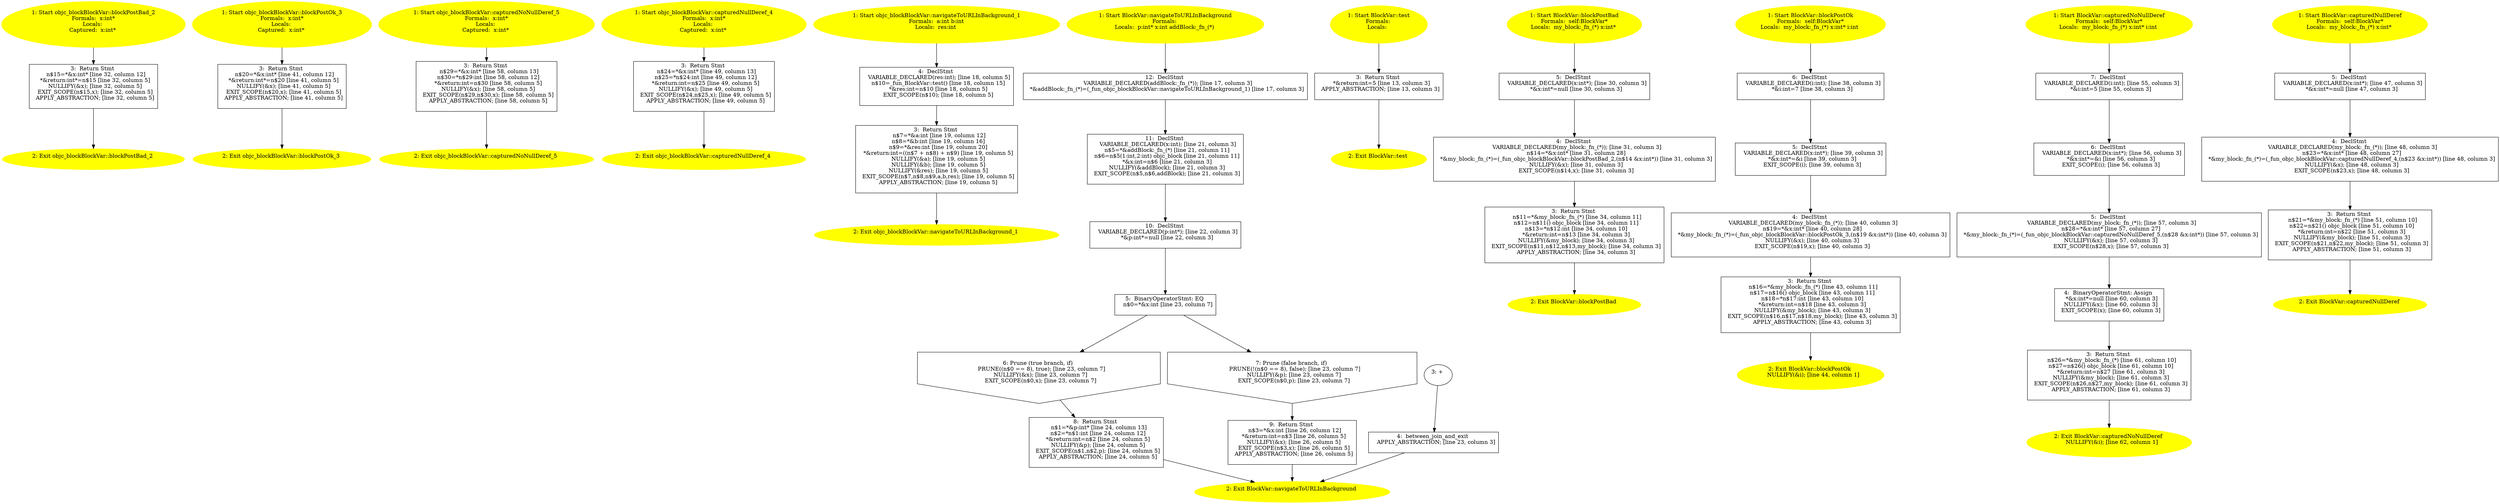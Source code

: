 /* @generated */
digraph cfg {
"objc_blockBlockVar::blockPostBad_2.dfe036ee6adc8f91e6e1d3ca5c8a9c9d_1" [label="1: Start objc_blockBlockVar::blockPostBad_2\nFormals:  x:int*\nLocals: \nCaptured:  x:int* \n  " color=yellow style=filled]
	

	 "objc_blockBlockVar::blockPostBad_2.dfe036ee6adc8f91e6e1d3ca5c8a9c9d_1" -> "objc_blockBlockVar::blockPostBad_2.dfe036ee6adc8f91e6e1d3ca5c8a9c9d_3" ;
"objc_blockBlockVar::blockPostBad_2.dfe036ee6adc8f91e6e1d3ca5c8a9c9d_2" [label="2: Exit objc_blockBlockVar::blockPostBad_2 \n  " color=yellow style=filled]
	

"objc_blockBlockVar::blockPostBad_2.dfe036ee6adc8f91e6e1d3ca5c8a9c9d_3" [label="3:  Return Stmt \n   n$15=*&x:int* [line 32, column 12]\n  *&return:int*=n$15 [line 32, column 5]\n  NULLIFY(&x); [line 32, column 5]\n  EXIT_SCOPE(n$15,x); [line 32, column 5]\n  APPLY_ABSTRACTION; [line 32, column 5]\n " shape="box"]
	

	 "objc_blockBlockVar::blockPostBad_2.dfe036ee6adc8f91e6e1d3ca5c8a9c9d_3" -> "objc_blockBlockVar::blockPostBad_2.dfe036ee6adc8f91e6e1d3ca5c8a9c9d_2" ;
"objc_blockBlockVar::blockPostOk_3.903f9a5c68adca5e567b8d339d58501c_1" [label="1: Start objc_blockBlockVar::blockPostOk_3\nFormals:  x:int*\nLocals: \nCaptured:  x:int* \n  " color=yellow style=filled]
	

	 "objc_blockBlockVar::blockPostOk_3.903f9a5c68adca5e567b8d339d58501c_1" -> "objc_blockBlockVar::blockPostOk_3.903f9a5c68adca5e567b8d339d58501c_3" ;
"objc_blockBlockVar::blockPostOk_3.903f9a5c68adca5e567b8d339d58501c_2" [label="2: Exit objc_blockBlockVar::blockPostOk_3 \n  " color=yellow style=filled]
	

"objc_blockBlockVar::blockPostOk_3.903f9a5c68adca5e567b8d339d58501c_3" [label="3:  Return Stmt \n   n$20=*&x:int* [line 41, column 12]\n  *&return:int*=n$20 [line 41, column 5]\n  NULLIFY(&x); [line 41, column 5]\n  EXIT_SCOPE(n$20,x); [line 41, column 5]\n  APPLY_ABSTRACTION; [line 41, column 5]\n " shape="box"]
	

	 "objc_blockBlockVar::blockPostOk_3.903f9a5c68adca5e567b8d339d58501c_3" -> "objc_blockBlockVar::blockPostOk_3.903f9a5c68adca5e567b8d339d58501c_2" ;
"objc_blockBlockVar::capturedNoNullDeref_5.f4e4e582375f09fa84b315ddc9e9d2fb_1" [label="1: Start objc_blockBlockVar::capturedNoNullDeref_5\nFormals:  x:int*\nLocals: \nCaptured:  x:int* \n  " color=yellow style=filled]
	

	 "objc_blockBlockVar::capturedNoNullDeref_5.f4e4e582375f09fa84b315ddc9e9d2fb_1" -> "objc_blockBlockVar::capturedNoNullDeref_5.f4e4e582375f09fa84b315ddc9e9d2fb_3" ;
"objc_blockBlockVar::capturedNoNullDeref_5.f4e4e582375f09fa84b315ddc9e9d2fb_2" [label="2: Exit objc_blockBlockVar::capturedNoNullDeref_5 \n  " color=yellow style=filled]
	

"objc_blockBlockVar::capturedNoNullDeref_5.f4e4e582375f09fa84b315ddc9e9d2fb_3" [label="3:  Return Stmt \n   n$29=*&x:int* [line 58, column 13]\n  n$30=*n$29:int [line 58, column 12]\n  *&return:int=n$30 [line 58, column 5]\n  NULLIFY(&x); [line 58, column 5]\n  EXIT_SCOPE(n$29,n$30,x); [line 58, column 5]\n  APPLY_ABSTRACTION; [line 58, column 5]\n " shape="box"]
	

	 "objc_blockBlockVar::capturedNoNullDeref_5.f4e4e582375f09fa84b315ddc9e9d2fb_3" -> "objc_blockBlockVar::capturedNoNullDeref_5.f4e4e582375f09fa84b315ddc9e9d2fb_2" ;
"objc_blockBlockVar::capturedNullDeref_4.bc226164a990fded32aae0d7f88b48d2_1" [label="1: Start objc_blockBlockVar::capturedNullDeref_4\nFormals:  x:int*\nLocals: \nCaptured:  x:int* \n  " color=yellow style=filled]
	

	 "objc_blockBlockVar::capturedNullDeref_4.bc226164a990fded32aae0d7f88b48d2_1" -> "objc_blockBlockVar::capturedNullDeref_4.bc226164a990fded32aae0d7f88b48d2_3" ;
"objc_blockBlockVar::capturedNullDeref_4.bc226164a990fded32aae0d7f88b48d2_2" [label="2: Exit objc_blockBlockVar::capturedNullDeref_4 \n  " color=yellow style=filled]
	

"objc_blockBlockVar::capturedNullDeref_4.bc226164a990fded32aae0d7f88b48d2_3" [label="3:  Return Stmt \n   n$24=*&x:int* [line 49, column 13]\n  n$25=*n$24:int [line 49, column 12]\n  *&return:int=n$25 [line 49, column 5]\n  NULLIFY(&x); [line 49, column 5]\n  EXIT_SCOPE(n$24,n$25,x); [line 49, column 5]\n  APPLY_ABSTRACTION; [line 49, column 5]\n " shape="box"]
	

	 "objc_blockBlockVar::capturedNullDeref_4.bc226164a990fded32aae0d7f88b48d2_3" -> "objc_blockBlockVar::capturedNullDeref_4.bc226164a990fded32aae0d7f88b48d2_2" ;
"objc_blockBlockVar::navigateToURLInBackground_1.12cd351936bfe9a1f532e264d27049bb_1" [label="1: Start objc_blockBlockVar::navigateToURLInBackground_1\nFormals:  a:int b:int\nLocals:  res:int \n  " color=yellow style=filled]
	

	 "objc_blockBlockVar::navigateToURLInBackground_1.12cd351936bfe9a1f532e264d27049bb_1" -> "objc_blockBlockVar::navigateToURLInBackground_1.12cd351936bfe9a1f532e264d27049bb_4" ;
"objc_blockBlockVar::navigateToURLInBackground_1.12cd351936bfe9a1f532e264d27049bb_2" [label="2: Exit objc_blockBlockVar::navigateToURLInBackground_1 \n  " color=yellow style=filled]
	

"objc_blockBlockVar::navigateToURLInBackground_1.12cd351936bfe9a1f532e264d27049bb_3" [label="3:  Return Stmt \n   n$7=*&a:int [line 19, column 12]\n  n$8=*&b:int [line 19, column 16]\n  n$9=*&res:int [line 19, column 20]\n  *&return:int=((n$7 + n$8) + n$9) [line 19, column 5]\n  NULLIFY(&a); [line 19, column 5]\n  NULLIFY(&b); [line 19, column 5]\n  NULLIFY(&res); [line 19, column 5]\n  EXIT_SCOPE(n$7,n$8,n$9,a,b,res); [line 19, column 5]\n  APPLY_ABSTRACTION; [line 19, column 5]\n " shape="box"]
	

	 "objc_blockBlockVar::navigateToURLInBackground_1.12cd351936bfe9a1f532e264d27049bb_3" -> "objc_blockBlockVar::navigateToURLInBackground_1.12cd351936bfe9a1f532e264d27049bb_2" ;
"objc_blockBlockVar::navigateToURLInBackground_1.12cd351936bfe9a1f532e264d27049bb_4" [label="4:  DeclStmt \n   VARIABLE_DECLARED(res:int); [line 18, column 5]\n  n$10=_fun_BlockVar::test() [line 18, column 15]\n  *&res:int=n$10 [line 18, column 5]\n  EXIT_SCOPE(n$10); [line 18, column 5]\n " shape="box"]
	

	 "objc_blockBlockVar::navigateToURLInBackground_1.12cd351936bfe9a1f532e264d27049bb_4" -> "objc_blockBlockVar::navigateToURLInBackground_1.12cd351936bfe9a1f532e264d27049bb_3" ;
"navigateToURLInBackground#BlockVar#class.f4e64a7a224e4dae5096c3b731a4233e_1" [label="1: Start BlockVar::navigateToURLInBackground\nFormals: \nLocals:  p:int* x:int addBlock:_fn_(*) \n  " color=yellow style=filled]
	

	 "navigateToURLInBackground#BlockVar#class.f4e64a7a224e4dae5096c3b731a4233e_1" -> "navigateToURLInBackground#BlockVar#class.f4e64a7a224e4dae5096c3b731a4233e_12" ;
"navigateToURLInBackground#BlockVar#class.f4e64a7a224e4dae5096c3b731a4233e_2" [label="2: Exit BlockVar::navigateToURLInBackground \n  " color=yellow style=filled]
	

"navigateToURLInBackground#BlockVar#class.f4e64a7a224e4dae5096c3b731a4233e_3" [label="3: + \n  " ]
	

	 "navigateToURLInBackground#BlockVar#class.f4e64a7a224e4dae5096c3b731a4233e_3" -> "navigateToURLInBackground#BlockVar#class.f4e64a7a224e4dae5096c3b731a4233e_4" ;
"navigateToURLInBackground#BlockVar#class.f4e64a7a224e4dae5096c3b731a4233e_4" [label="4:  between_join_and_exit \n   APPLY_ABSTRACTION; [line 23, column 3]\n " shape="box"]
	

	 "navigateToURLInBackground#BlockVar#class.f4e64a7a224e4dae5096c3b731a4233e_4" -> "navigateToURLInBackground#BlockVar#class.f4e64a7a224e4dae5096c3b731a4233e_2" ;
"navigateToURLInBackground#BlockVar#class.f4e64a7a224e4dae5096c3b731a4233e_5" [label="5:  BinaryOperatorStmt: EQ \n   n$0=*&x:int [line 23, column 7]\n " shape="box"]
	

	 "navigateToURLInBackground#BlockVar#class.f4e64a7a224e4dae5096c3b731a4233e_5" -> "navigateToURLInBackground#BlockVar#class.f4e64a7a224e4dae5096c3b731a4233e_6" ;
	 "navigateToURLInBackground#BlockVar#class.f4e64a7a224e4dae5096c3b731a4233e_5" -> "navigateToURLInBackground#BlockVar#class.f4e64a7a224e4dae5096c3b731a4233e_7" ;
"navigateToURLInBackground#BlockVar#class.f4e64a7a224e4dae5096c3b731a4233e_6" [label="6: Prune (true branch, if) \n   PRUNE((n$0 == 8), true); [line 23, column 7]\n  NULLIFY(&x); [line 23, column 7]\n  EXIT_SCOPE(n$0,x); [line 23, column 7]\n " shape="invhouse"]
	

	 "navigateToURLInBackground#BlockVar#class.f4e64a7a224e4dae5096c3b731a4233e_6" -> "navigateToURLInBackground#BlockVar#class.f4e64a7a224e4dae5096c3b731a4233e_8" ;
"navigateToURLInBackground#BlockVar#class.f4e64a7a224e4dae5096c3b731a4233e_7" [label="7: Prune (false branch, if) \n   PRUNE(!(n$0 == 8), false); [line 23, column 7]\n  NULLIFY(&p); [line 23, column 7]\n  EXIT_SCOPE(n$0,p); [line 23, column 7]\n " shape="invhouse"]
	

	 "navigateToURLInBackground#BlockVar#class.f4e64a7a224e4dae5096c3b731a4233e_7" -> "navigateToURLInBackground#BlockVar#class.f4e64a7a224e4dae5096c3b731a4233e_9" ;
"navigateToURLInBackground#BlockVar#class.f4e64a7a224e4dae5096c3b731a4233e_8" [label="8:  Return Stmt \n   n$1=*&p:int* [line 24, column 13]\n  n$2=*n$1:int [line 24, column 12]\n  *&return:int=n$2 [line 24, column 5]\n  NULLIFY(&p); [line 24, column 5]\n  EXIT_SCOPE(n$1,n$2,p); [line 24, column 5]\n  APPLY_ABSTRACTION; [line 24, column 5]\n " shape="box"]
	

	 "navigateToURLInBackground#BlockVar#class.f4e64a7a224e4dae5096c3b731a4233e_8" -> "navigateToURLInBackground#BlockVar#class.f4e64a7a224e4dae5096c3b731a4233e_2" ;
"navigateToURLInBackground#BlockVar#class.f4e64a7a224e4dae5096c3b731a4233e_9" [label="9:  Return Stmt \n   n$3=*&x:int [line 26, column 12]\n  *&return:int=n$3 [line 26, column 5]\n  NULLIFY(&x); [line 26, column 5]\n  EXIT_SCOPE(n$3,x); [line 26, column 5]\n  APPLY_ABSTRACTION; [line 26, column 5]\n " shape="box"]
	

	 "navigateToURLInBackground#BlockVar#class.f4e64a7a224e4dae5096c3b731a4233e_9" -> "navigateToURLInBackground#BlockVar#class.f4e64a7a224e4dae5096c3b731a4233e_2" ;
"navigateToURLInBackground#BlockVar#class.f4e64a7a224e4dae5096c3b731a4233e_10" [label="10:  DeclStmt \n   VARIABLE_DECLARED(p:int*); [line 22, column 3]\n  *&p:int*=null [line 22, column 3]\n " shape="box"]
	

	 "navigateToURLInBackground#BlockVar#class.f4e64a7a224e4dae5096c3b731a4233e_10" -> "navigateToURLInBackground#BlockVar#class.f4e64a7a224e4dae5096c3b731a4233e_5" ;
"navigateToURLInBackground#BlockVar#class.f4e64a7a224e4dae5096c3b731a4233e_11" [label="11:  DeclStmt \n   VARIABLE_DECLARED(x:int); [line 21, column 3]\n  n$5=*&addBlock:_fn_(*) [line 21, column 11]\n  n$6=n$5(1:int,2:int) objc_block [line 21, column 11]\n  *&x:int=n$6 [line 21, column 3]\n  NULLIFY(&addBlock); [line 21, column 3]\n  EXIT_SCOPE(n$5,n$6,addBlock); [line 21, column 3]\n " shape="box"]
	

	 "navigateToURLInBackground#BlockVar#class.f4e64a7a224e4dae5096c3b731a4233e_11" -> "navigateToURLInBackground#BlockVar#class.f4e64a7a224e4dae5096c3b731a4233e_10" ;
"navigateToURLInBackground#BlockVar#class.f4e64a7a224e4dae5096c3b731a4233e_12" [label="12:  DeclStmt \n   VARIABLE_DECLARED(addBlock:_fn_(*)); [line 17, column 3]\n  *&addBlock:_fn_(*)=(_fun_objc_blockBlockVar::navigateToURLInBackground_1) [line 17, column 3]\n " shape="box"]
	

	 "navigateToURLInBackground#BlockVar#class.f4e64a7a224e4dae5096c3b731a4233e_12" -> "navigateToURLInBackground#BlockVar#class.f4e64a7a224e4dae5096c3b731a4233e_11" ;
"test#BlockVar#class.79d88363beeb921609a605886abe817f_1" [label="1: Start BlockVar::test\nFormals: \nLocals:  \n  " color=yellow style=filled]
	

	 "test#BlockVar#class.79d88363beeb921609a605886abe817f_1" -> "test#BlockVar#class.79d88363beeb921609a605886abe817f_3" ;
"test#BlockVar#class.79d88363beeb921609a605886abe817f_2" [label="2: Exit BlockVar::test \n  " color=yellow style=filled]
	

"test#BlockVar#class.79d88363beeb921609a605886abe817f_3" [label="3:  Return Stmt \n   *&return:int=5 [line 13, column 3]\n  APPLY_ABSTRACTION; [line 13, column 3]\n " shape="box"]
	

	 "test#BlockVar#class.79d88363beeb921609a605886abe817f_3" -> "test#BlockVar#class.79d88363beeb921609a605886abe817f_2" ;
"blockPostBad#BlockVar#instance.60292f870cad8c1a5cefdbfe4194d6f9_1" [label="1: Start BlockVar::blockPostBad\nFormals:  self:BlockVar*\nLocals:  my_block:_fn_(*) x:int* \n  " color=yellow style=filled]
	

	 "blockPostBad#BlockVar#instance.60292f870cad8c1a5cefdbfe4194d6f9_1" -> "blockPostBad#BlockVar#instance.60292f870cad8c1a5cefdbfe4194d6f9_5" ;
"blockPostBad#BlockVar#instance.60292f870cad8c1a5cefdbfe4194d6f9_2" [label="2: Exit BlockVar::blockPostBad \n  " color=yellow style=filled]
	

"blockPostBad#BlockVar#instance.60292f870cad8c1a5cefdbfe4194d6f9_3" [label="3:  Return Stmt \n   n$11=*&my_block:_fn_(*) [line 34, column 11]\n  n$12=n$11() objc_block [line 34, column 11]\n  n$13=*n$12:int [line 34, column 10]\n  *&return:int=n$13 [line 34, column 3]\n  NULLIFY(&my_block); [line 34, column 3]\n  EXIT_SCOPE(n$11,n$12,n$13,my_block); [line 34, column 3]\n  APPLY_ABSTRACTION; [line 34, column 3]\n " shape="box"]
	

	 "blockPostBad#BlockVar#instance.60292f870cad8c1a5cefdbfe4194d6f9_3" -> "blockPostBad#BlockVar#instance.60292f870cad8c1a5cefdbfe4194d6f9_2" ;
"blockPostBad#BlockVar#instance.60292f870cad8c1a5cefdbfe4194d6f9_4" [label="4:  DeclStmt \n   VARIABLE_DECLARED(my_block:_fn_(*)); [line 31, column 3]\n  n$14=*&x:int* [line 31, column 28]\n  *&my_block:_fn_(*)=(_fun_objc_blockBlockVar::blockPostBad_2,(n$14 &x:int*)) [line 31, column 3]\n  NULLIFY(&x); [line 31, column 3]\n  EXIT_SCOPE(n$14,x); [line 31, column 3]\n " shape="box"]
	

	 "blockPostBad#BlockVar#instance.60292f870cad8c1a5cefdbfe4194d6f9_4" -> "blockPostBad#BlockVar#instance.60292f870cad8c1a5cefdbfe4194d6f9_3" ;
"blockPostBad#BlockVar#instance.60292f870cad8c1a5cefdbfe4194d6f9_5" [label="5:  DeclStmt \n   VARIABLE_DECLARED(x:int*); [line 30, column 3]\n  *&x:int*=null [line 30, column 3]\n " shape="box"]
	

	 "blockPostBad#BlockVar#instance.60292f870cad8c1a5cefdbfe4194d6f9_5" -> "blockPostBad#BlockVar#instance.60292f870cad8c1a5cefdbfe4194d6f9_4" ;
"blockPostOk#BlockVar#instance.1bb64a946f8b169b31996644931ed82d_1" [label="1: Start BlockVar::blockPostOk\nFormals:  self:BlockVar*\nLocals:  my_block:_fn_(*) x:int* i:int \n  " color=yellow style=filled]
	

	 "blockPostOk#BlockVar#instance.1bb64a946f8b169b31996644931ed82d_1" -> "blockPostOk#BlockVar#instance.1bb64a946f8b169b31996644931ed82d_6" ;
"blockPostOk#BlockVar#instance.1bb64a946f8b169b31996644931ed82d_2" [label="2: Exit BlockVar::blockPostOk \n   NULLIFY(&i); [line 44, column 1]\n " color=yellow style=filled]
	

"blockPostOk#BlockVar#instance.1bb64a946f8b169b31996644931ed82d_3" [label="3:  Return Stmt \n   n$16=*&my_block:_fn_(*) [line 43, column 11]\n  n$17=n$16() objc_block [line 43, column 11]\n  n$18=*n$17:int [line 43, column 10]\n  *&return:int=n$18 [line 43, column 3]\n  NULLIFY(&my_block); [line 43, column 3]\n  EXIT_SCOPE(n$16,n$17,n$18,my_block); [line 43, column 3]\n  APPLY_ABSTRACTION; [line 43, column 3]\n " shape="box"]
	

	 "blockPostOk#BlockVar#instance.1bb64a946f8b169b31996644931ed82d_3" -> "blockPostOk#BlockVar#instance.1bb64a946f8b169b31996644931ed82d_2" ;
"blockPostOk#BlockVar#instance.1bb64a946f8b169b31996644931ed82d_4" [label="4:  DeclStmt \n   VARIABLE_DECLARED(my_block:_fn_(*)); [line 40, column 3]\n  n$19=*&x:int* [line 40, column 28]\n  *&my_block:_fn_(*)=(_fun_objc_blockBlockVar::blockPostOk_3,(n$19 &x:int*)) [line 40, column 3]\n  NULLIFY(&x); [line 40, column 3]\n  EXIT_SCOPE(n$19,x); [line 40, column 3]\n " shape="box"]
	

	 "blockPostOk#BlockVar#instance.1bb64a946f8b169b31996644931ed82d_4" -> "blockPostOk#BlockVar#instance.1bb64a946f8b169b31996644931ed82d_3" ;
"blockPostOk#BlockVar#instance.1bb64a946f8b169b31996644931ed82d_5" [label="5:  DeclStmt \n   VARIABLE_DECLARED(x:int*); [line 39, column 3]\n  *&x:int*=&i [line 39, column 3]\n  EXIT_SCOPE(i); [line 39, column 3]\n " shape="box"]
	

	 "blockPostOk#BlockVar#instance.1bb64a946f8b169b31996644931ed82d_5" -> "blockPostOk#BlockVar#instance.1bb64a946f8b169b31996644931ed82d_4" ;
"blockPostOk#BlockVar#instance.1bb64a946f8b169b31996644931ed82d_6" [label="6:  DeclStmt \n   VARIABLE_DECLARED(i:int); [line 38, column 3]\n  *&i:int=7 [line 38, column 3]\n " shape="box"]
	

	 "blockPostOk#BlockVar#instance.1bb64a946f8b169b31996644931ed82d_6" -> "blockPostOk#BlockVar#instance.1bb64a946f8b169b31996644931ed82d_5" ;
"capturedNoNullDeref#BlockVar#instance.ebe646baaabdc58144a5916780ee8c76_1" [label="1: Start BlockVar::capturedNoNullDeref\nFormals:  self:BlockVar*\nLocals:  my_block:_fn_(*) x:int* i:int \n  " color=yellow style=filled]
	

	 "capturedNoNullDeref#BlockVar#instance.ebe646baaabdc58144a5916780ee8c76_1" -> "capturedNoNullDeref#BlockVar#instance.ebe646baaabdc58144a5916780ee8c76_7" ;
"capturedNoNullDeref#BlockVar#instance.ebe646baaabdc58144a5916780ee8c76_2" [label="2: Exit BlockVar::capturedNoNullDeref \n   NULLIFY(&i); [line 62, column 1]\n " color=yellow style=filled]
	

"capturedNoNullDeref#BlockVar#instance.ebe646baaabdc58144a5916780ee8c76_3" [label="3:  Return Stmt \n   n$26=*&my_block:_fn_(*) [line 61, column 10]\n  n$27=n$26() objc_block [line 61, column 10]\n  *&return:int=n$27 [line 61, column 3]\n  NULLIFY(&my_block); [line 61, column 3]\n  EXIT_SCOPE(n$26,n$27,my_block); [line 61, column 3]\n  APPLY_ABSTRACTION; [line 61, column 3]\n " shape="box"]
	

	 "capturedNoNullDeref#BlockVar#instance.ebe646baaabdc58144a5916780ee8c76_3" -> "capturedNoNullDeref#BlockVar#instance.ebe646baaabdc58144a5916780ee8c76_2" ;
"capturedNoNullDeref#BlockVar#instance.ebe646baaabdc58144a5916780ee8c76_4" [label="4:  BinaryOperatorStmt: Assign \n   *&x:int*=null [line 60, column 3]\n  NULLIFY(&x); [line 60, column 3]\n  EXIT_SCOPE(x); [line 60, column 3]\n " shape="box"]
	

	 "capturedNoNullDeref#BlockVar#instance.ebe646baaabdc58144a5916780ee8c76_4" -> "capturedNoNullDeref#BlockVar#instance.ebe646baaabdc58144a5916780ee8c76_3" ;
"capturedNoNullDeref#BlockVar#instance.ebe646baaabdc58144a5916780ee8c76_5" [label="5:  DeclStmt \n   VARIABLE_DECLARED(my_block:_fn_(*)); [line 57, column 3]\n  n$28=*&x:int* [line 57, column 27]\n  *&my_block:_fn_(*)=(_fun_objc_blockBlockVar::capturedNoNullDeref_5,(n$28 &x:int*)) [line 57, column 3]\n  NULLIFY(&x); [line 57, column 3]\n  EXIT_SCOPE(n$28,x); [line 57, column 3]\n " shape="box"]
	

	 "capturedNoNullDeref#BlockVar#instance.ebe646baaabdc58144a5916780ee8c76_5" -> "capturedNoNullDeref#BlockVar#instance.ebe646baaabdc58144a5916780ee8c76_4" ;
"capturedNoNullDeref#BlockVar#instance.ebe646baaabdc58144a5916780ee8c76_6" [label="6:  DeclStmt \n   VARIABLE_DECLARED(x:int*); [line 56, column 3]\n  *&x:int*=&i [line 56, column 3]\n  EXIT_SCOPE(i); [line 56, column 3]\n " shape="box"]
	

	 "capturedNoNullDeref#BlockVar#instance.ebe646baaabdc58144a5916780ee8c76_6" -> "capturedNoNullDeref#BlockVar#instance.ebe646baaabdc58144a5916780ee8c76_5" ;
"capturedNoNullDeref#BlockVar#instance.ebe646baaabdc58144a5916780ee8c76_7" [label="7:  DeclStmt \n   VARIABLE_DECLARED(i:int); [line 55, column 3]\n  *&i:int=5 [line 55, column 3]\n " shape="box"]
	

	 "capturedNoNullDeref#BlockVar#instance.ebe646baaabdc58144a5916780ee8c76_7" -> "capturedNoNullDeref#BlockVar#instance.ebe646baaabdc58144a5916780ee8c76_6" ;
"capturedNullDeref#BlockVar#instance.48c44f7ae26caf7a1ac522523ebac894_1" [label="1: Start BlockVar::capturedNullDeref\nFormals:  self:BlockVar*\nLocals:  my_block:_fn_(*) x:int* \n  " color=yellow style=filled]
	

	 "capturedNullDeref#BlockVar#instance.48c44f7ae26caf7a1ac522523ebac894_1" -> "capturedNullDeref#BlockVar#instance.48c44f7ae26caf7a1ac522523ebac894_5" ;
"capturedNullDeref#BlockVar#instance.48c44f7ae26caf7a1ac522523ebac894_2" [label="2: Exit BlockVar::capturedNullDeref \n  " color=yellow style=filled]
	

"capturedNullDeref#BlockVar#instance.48c44f7ae26caf7a1ac522523ebac894_3" [label="3:  Return Stmt \n   n$21=*&my_block:_fn_(*) [line 51, column 10]\n  n$22=n$21() objc_block [line 51, column 10]\n  *&return:int=n$22 [line 51, column 3]\n  NULLIFY(&my_block); [line 51, column 3]\n  EXIT_SCOPE(n$21,n$22,my_block); [line 51, column 3]\n  APPLY_ABSTRACTION; [line 51, column 3]\n " shape="box"]
	

	 "capturedNullDeref#BlockVar#instance.48c44f7ae26caf7a1ac522523ebac894_3" -> "capturedNullDeref#BlockVar#instance.48c44f7ae26caf7a1ac522523ebac894_2" ;
"capturedNullDeref#BlockVar#instance.48c44f7ae26caf7a1ac522523ebac894_4" [label="4:  DeclStmt \n   VARIABLE_DECLARED(my_block:_fn_(*)); [line 48, column 3]\n  n$23=*&x:int* [line 48, column 27]\n  *&my_block:_fn_(*)=(_fun_objc_blockBlockVar::capturedNullDeref_4,(n$23 &x:int*)) [line 48, column 3]\n  NULLIFY(&x); [line 48, column 3]\n  EXIT_SCOPE(n$23,x); [line 48, column 3]\n " shape="box"]
	

	 "capturedNullDeref#BlockVar#instance.48c44f7ae26caf7a1ac522523ebac894_4" -> "capturedNullDeref#BlockVar#instance.48c44f7ae26caf7a1ac522523ebac894_3" ;
"capturedNullDeref#BlockVar#instance.48c44f7ae26caf7a1ac522523ebac894_5" [label="5:  DeclStmt \n   VARIABLE_DECLARED(x:int*); [line 47, column 3]\n  *&x:int*=null [line 47, column 3]\n " shape="box"]
	

	 "capturedNullDeref#BlockVar#instance.48c44f7ae26caf7a1ac522523ebac894_5" -> "capturedNullDeref#BlockVar#instance.48c44f7ae26caf7a1ac522523ebac894_4" ;
}
